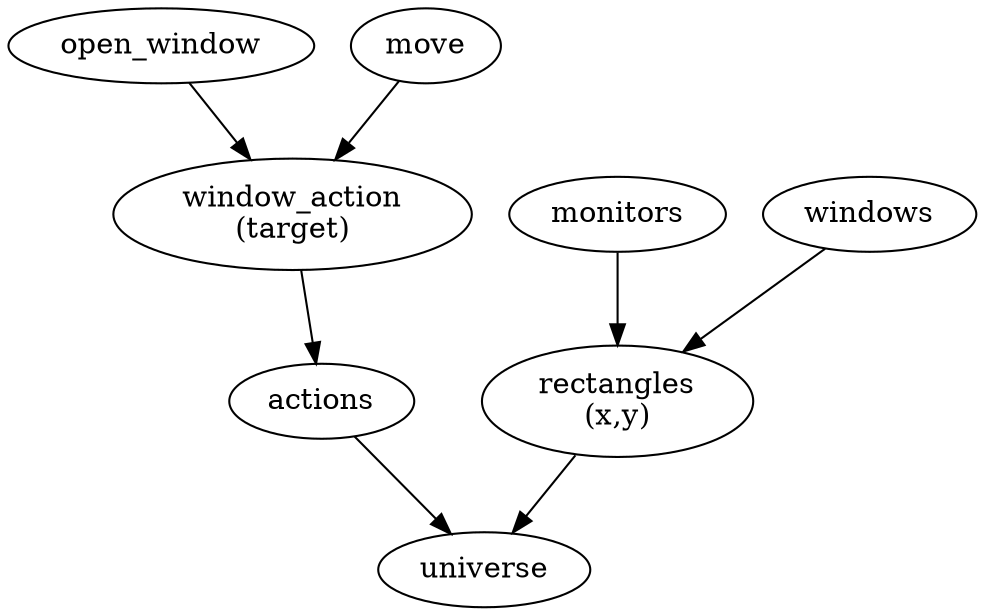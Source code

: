 digraph G {
  rectangles [label="rectangles\l(x,y)"]
  window_action [label="window_action\l(target)"]

  rectangles -> universe
  monitors -> rectangles
  windows -> rectangles
  actions -> universe
  window_action -> actions
  open_window -> window_action
  move -> window_action
}
